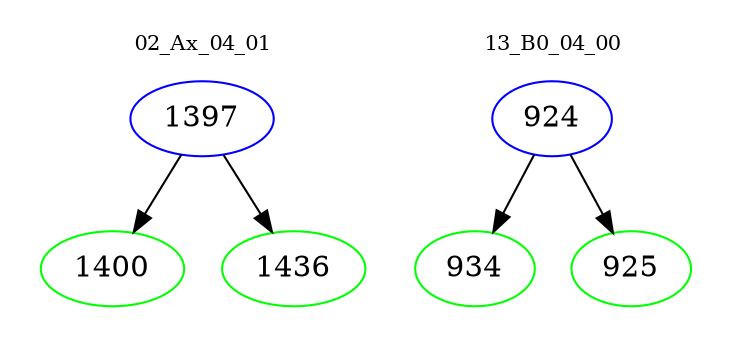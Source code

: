 digraph{
subgraph cluster_0 {
color = white
label = "02_Ax_04_01";
fontsize=10;
T0_1397 [label="1397", color="blue"]
T0_1397 -> T0_1400 [color="black"]
T0_1400 [label="1400", color="green"]
T0_1397 -> T0_1436 [color="black"]
T0_1436 [label="1436", color="green"]
}
subgraph cluster_1 {
color = white
label = "13_B0_04_00";
fontsize=10;
T1_924 [label="924", color="blue"]
T1_924 -> T1_934 [color="black"]
T1_934 [label="934", color="green"]
T1_924 -> T1_925 [color="black"]
T1_925 [label="925", color="green"]
}
}
